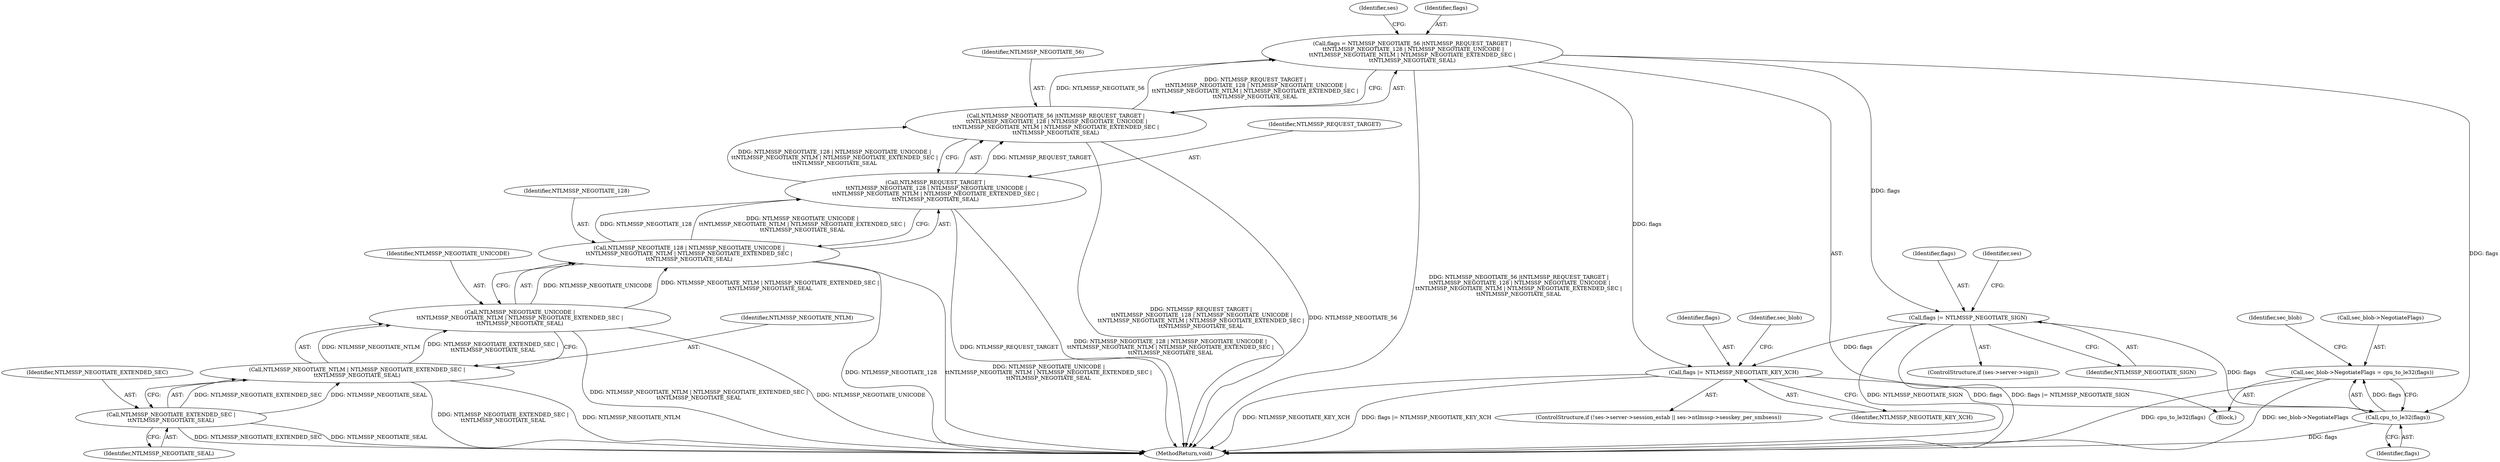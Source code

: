 digraph "0_linux_cabfb3680f78981d26c078a26e5c748531257ebb_0@pointer" {
"1000169" [label="(Call,sec_blob->NegotiateFlags = cpu_to_le32(flags))"];
"1000173" [label="(Call,cpu_to_le32(flags))"];
"1000129" [label="(Call,flags = NTLMSSP_NEGOTIATE_56 |\tNTLMSSP_REQUEST_TARGET |\n \t\tNTLMSSP_NEGOTIATE_128 | NTLMSSP_NEGOTIATE_UNICODE |\n\t\tNTLMSSP_NEGOTIATE_NTLM | NTLMSSP_NEGOTIATE_EXTENDED_SEC |\n\t\tNTLMSSP_NEGOTIATE_SEAL)"];
"1000131" [label="(Call,NTLMSSP_NEGOTIATE_56 |\tNTLMSSP_REQUEST_TARGET |\n \t\tNTLMSSP_NEGOTIATE_128 | NTLMSSP_NEGOTIATE_UNICODE |\n\t\tNTLMSSP_NEGOTIATE_NTLM | NTLMSSP_NEGOTIATE_EXTENDED_SEC |\n\t\tNTLMSSP_NEGOTIATE_SEAL)"];
"1000133" [label="(Call,NTLMSSP_REQUEST_TARGET |\n \t\tNTLMSSP_NEGOTIATE_128 | NTLMSSP_NEGOTIATE_UNICODE |\n\t\tNTLMSSP_NEGOTIATE_NTLM | NTLMSSP_NEGOTIATE_EXTENDED_SEC |\n\t\tNTLMSSP_NEGOTIATE_SEAL)"];
"1000135" [label="(Call,NTLMSSP_NEGOTIATE_128 | NTLMSSP_NEGOTIATE_UNICODE |\n\t\tNTLMSSP_NEGOTIATE_NTLM | NTLMSSP_NEGOTIATE_EXTENDED_SEC |\n\t\tNTLMSSP_NEGOTIATE_SEAL)"];
"1000137" [label="(Call,NTLMSSP_NEGOTIATE_UNICODE |\n\t\tNTLMSSP_NEGOTIATE_NTLM | NTLMSSP_NEGOTIATE_EXTENDED_SEC |\n\t\tNTLMSSP_NEGOTIATE_SEAL)"];
"1000139" [label="(Call,NTLMSSP_NEGOTIATE_NTLM | NTLMSSP_NEGOTIATE_EXTENDED_SEC |\n\t\tNTLMSSP_NEGOTIATE_SEAL)"];
"1000141" [label="(Call,NTLMSSP_NEGOTIATE_EXTENDED_SEC |\n\t\tNTLMSSP_NEGOTIATE_SEAL)"];
"1000150" [label="(Call,flags |= NTLMSSP_NEGOTIATE_SIGN)"];
"1000166" [label="(Call,flags |= NTLMSSP_NEGOTIATE_KEY_XCH)"];
"1000138" [label="(Identifier,NTLMSSP_NEGOTIATE_UNICODE)"];
"1000170" [label="(Call,sec_blob->NegotiateFlags)"];
"1000217" [label="(MethodReturn,void)"];
"1000153" [label="(ControlStructure,if (!ses->server->session_estab || ses->ntlmssp->sesskey_per_smbsess))"];
"1000141" [label="(Call,NTLMSSP_NEGOTIATE_EXTENDED_SEC |\n\t\tNTLMSSP_NEGOTIATE_SEAL)"];
"1000137" [label="(Call,NTLMSSP_NEGOTIATE_UNICODE |\n\t\tNTLMSSP_NEGOTIATE_NTLM | NTLMSSP_NEGOTIATE_EXTENDED_SEC |\n\t\tNTLMSSP_NEGOTIATE_SEAL)"];
"1000173" [label="(Call,cpu_to_le32(flags))"];
"1000150" [label="(Call,flags |= NTLMSSP_NEGOTIATE_SIGN)"];
"1000136" [label="(Identifier,NTLMSSP_NEGOTIATE_128)"];
"1000144" [label="(ControlStructure,if (ses->server->sign))"];
"1000158" [label="(Identifier,ses)"];
"1000152" [label="(Identifier,NTLMSSP_NEGOTIATE_SIGN)"];
"1000151" [label="(Identifier,flags)"];
"1000129" [label="(Call,flags = NTLMSSP_NEGOTIATE_56 |\tNTLMSSP_REQUEST_TARGET |\n \t\tNTLMSSP_NEGOTIATE_128 | NTLMSSP_NEGOTIATE_UNICODE |\n\t\tNTLMSSP_NEGOTIATE_NTLM | NTLMSSP_NEGOTIATE_EXTENDED_SEC |\n\t\tNTLMSSP_NEGOTIATE_SEAL)"];
"1000167" [label="(Identifier,flags)"];
"1000174" [label="(Identifier,flags)"];
"1000147" [label="(Identifier,ses)"];
"1000178" [label="(Identifier,sec_blob)"];
"1000142" [label="(Identifier,NTLMSSP_NEGOTIATE_EXTENDED_SEC)"];
"1000130" [label="(Identifier,flags)"];
"1000169" [label="(Call,sec_blob->NegotiateFlags = cpu_to_le32(flags))"];
"1000140" [label="(Identifier,NTLMSSP_NEGOTIATE_NTLM)"];
"1000134" [label="(Identifier,NTLMSSP_REQUEST_TARGET)"];
"1000132" [label="(Identifier,NTLMSSP_NEGOTIATE_56)"];
"1000143" [label="(Identifier,NTLMSSP_NEGOTIATE_SEAL)"];
"1000135" [label="(Call,NTLMSSP_NEGOTIATE_128 | NTLMSSP_NEGOTIATE_UNICODE |\n\t\tNTLMSSP_NEGOTIATE_NTLM | NTLMSSP_NEGOTIATE_EXTENDED_SEC |\n\t\tNTLMSSP_NEGOTIATE_SEAL)"];
"1000133" [label="(Call,NTLMSSP_REQUEST_TARGET |\n \t\tNTLMSSP_NEGOTIATE_128 | NTLMSSP_NEGOTIATE_UNICODE |\n\t\tNTLMSSP_NEGOTIATE_NTLM | NTLMSSP_NEGOTIATE_EXTENDED_SEC |\n\t\tNTLMSSP_NEGOTIATE_SEAL)"];
"1000139" [label="(Call,NTLMSSP_NEGOTIATE_NTLM | NTLMSSP_NEGOTIATE_EXTENDED_SEC |\n\t\tNTLMSSP_NEGOTIATE_SEAL)"];
"1000171" [label="(Identifier,sec_blob)"];
"1000168" [label="(Identifier,NTLMSSP_NEGOTIATE_KEY_XCH)"];
"1000166" [label="(Call,flags |= NTLMSSP_NEGOTIATE_KEY_XCH)"];
"1000105" [label="(Block,)"];
"1000131" [label="(Call,NTLMSSP_NEGOTIATE_56 |\tNTLMSSP_REQUEST_TARGET |\n \t\tNTLMSSP_NEGOTIATE_128 | NTLMSSP_NEGOTIATE_UNICODE |\n\t\tNTLMSSP_NEGOTIATE_NTLM | NTLMSSP_NEGOTIATE_EXTENDED_SEC |\n\t\tNTLMSSP_NEGOTIATE_SEAL)"];
"1000169" -> "1000105"  [label="AST: "];
"1000169" -> "1000173"  [label="CFG: "];
"1000170" -> "1000169"  [label="AST: "];
"1000173" -> "1000169"  [label="AST: "];
"1000178" -> "1000169"  [label="CFG: "];
"1000169" -> "1000217"  [label="DDG: cpu_to_le32(flags)"];
"1000169" -> "1000217"  [label="DDG: sec_blob->NegotiateFlags"];
"1000173" -> "1000169"  [label="DDG: flags"];
"1000173" -> "1000174"  [label="CFG: "];
"1000174" -> "1000173"  [label="AST: "];
"1000173" -> "1000217"  [label="DDG: flags"];
"1000129" -> "1000173"  [label="DDG: flags"];
"1000150" -> "1000173"  [label="DDG: flags"];
"1000166" -> "1000173"  [label="DDG: flags"];
"1000129" -> "1000105"  [label="AST: "];
"1000129" -> "1000131"  [label="CFG: "];
"1000130" -> "1000129"  [label="AST: "];
"1000131" -> "1000129"  [label="AST: "];
"1000147" -> "1000129"  [label="CFG: "];
"1000129" -> "1000217"  [label="DDG: NTLMSSP_NEGOTIATE_56 |\tNTLMSSP_REQUEST_TARGET |\n \t\tNTLMSSP_NEGOTIATE_128 | NTLMSSP_NEGOTIATE_UNICODE |\n\t\tNTLMSSP_NEGOTIATE_NTLM | NTLMSSP_NEGOTIATE_EXTENDED_SEC |\n\t\tNTLMSSP_NEGOTIATE_SEAL"];
"1000131" -> "1000129"  [label="DDG: NTLMSSP_NEGOTIATE_56"];
"1000131" -> "1000129"  [label="DDG: NTLMSSP_REQUEST_TARGET |\n \t\tNTLMSSP_NEGOTIATE_128 | NTLMSSP_NEGOTIATE_UNICODE |\n\t\tNTLMSSP_NEGOTIATE_NTLM | NTLMSSP_NEGOTIATE_EXTENDED_SEC |\n\t\tNTLMSSP_NEGOTIATE_SEAL"];
"1000129" -> "1000150"  [label="DDG: flags"];
"1000129" -> "1000166"  [label="DDG: flags"];
"1000131" -> "1000133"  [label="CFG: "];
"1000132" -> "1000131"  [label="AST: "];
"1000133" -> "1000131"  [label="AST: "];
"1000131" -> "1000217"  [label="DDG: NTLMSSP_REQUEST_TARGET |\n \t\tNTLMSSP_NEGOTIATE_128 | NTLMSSP_NEGOTIATE_UNICODE |\n\t\tNTLMSSP_NEGOTIATE_NTLM | NTLMSSP_NEGOTIATE_EXTENDED_SEC |\n\t\tNTLMSSP_NEGOTIATE_SEAL"];
"1000131" -> "1000217"  [label="DDG: NTLMSSP_NEGOTIATE_56"];
"1000133" -> "1000131"  [label="DDG: NTLMSSP_REQUEST_TARGET"];
"1000133" -> "1000131"  [label="DDG: NTLMSSP_NEGOTIATE_128 | NTLMSSP_NEGOTIATE_UNICODE |\n\t\tNTLMSSP_NEGOTIATE_NTLM | NTLMSSP_NEGOTIATE_EXTENDED_SEC |\n\t\tNTLMSSP_NEGOTIATE_SEAL"];
"1000133" -> "1000135"  [label="CFG: "];
"1000134" -> "1000133"  [label="AST: "];
"1000135" -> "1000133"  [label="AST: "];
"1000133" -> "1000217"  [label="DDG: NTLMSSP_REQUEST_TARGET"];
"1000133" -> "1000217"  [label="DDG: NTLMSSP_NEGOTIATE_128 | NTLMSSP_NEGOTIATE_UNICODE |\n\t\tNTLMSSP_NEGOTIATE_NTLM | NTLMSSP_NEGOTIATE_EXTENDED_SEC |\n\t\tNTLMSSP_NEGOTIATE_SEAL"];
"1000135" -> "1000133"  [label="DDG: NTLMSSP_NEGOTIATE_128"];
"1000135" -> "1000133"  [label="DDG: NTLMSSP_NEGOTIATE_UNICODE |\n\t\tNTLMSSP_NEGOTIATE_NTLM | NTLMSSP_NEGOTIATE_EXTENDED_SEC |\n\t\tNTLMSSP_NEGOTIATE_SEAL"];
"1000135" -> "1000137"  [label="CFG: "];
"1000136" -> "1000135"  [label="AST: "];
"1000137" -> "1000135"  [label="AST: "];
"1000135" -> "1000217"  [label="DDG: NTLMSSP_NEGOTIATE_128"];
"1000135" -> "1000217"  [label="DDG: NTLMSSP_NEGOTIATE_UNICODE |\n\t\tNTLMSSP_NEGOTIATE_NTLM | NTLMSSP_NEGOTIATE_EXTENDED_SEC |\n\t\tNTLMSSP_NEGOTIATE_SEAL"];
"1000137" -> "1000135"  [label="DDG: NTLMSSP_NEGOTIATE_UNICODE"];
"1000137" -> "1000135"  [label="DDG: NTLMSSP_NEGOTIATE_NTLM | NTLMSSP_NEGOTIATE_EXTENDED_SEC |\n\t\tNTLMSSP_NEGOTIATE_SEAL"];
"1000137" -> "1000139"  [label="CFG: "];
"1000138" -> "1000137"  [label="AST: "];
"1000139" -> "1000137"  [label="AST: "];
"1000137" -> "1000217"  [label="DDG: NTLMSSP_NEGOTIATE_NTLM | NTLMSSP_NEGOTIATE_EXTENDED_SEC |\n\t\tNTLMSSP_NEGOTIATE_SEAL"];
"1000137" -> "1000217"  [label="DDG: NTLMSSP_NEGOTIATE_UNICODE"];
"1000139" -> "1000137"  [label="DDG: NTLMSSP_NEGOTIATE_NTLM"];
"1000139" -> "1000137"  [label="DDG: NTLMSSP_NEGOTIATE_EXTENDED_SEC |\n\t\tNTLMSSP_NEGOTIATE_SEAL"];
"1000139" -> "1000141"  [label="CFG: "];
"1000140" -> "1000139"  [label="AST: "];
"1000141" -> "1000139"  [label="AST: "];
"1000139" -> "1000217"  [label="DDG: NTLMSSP_NEGOTIATE_EXTENDED_SEC |\n\t\tNTLMSSP_NEGOTIATE_SEAL"];
"1000139" -> "1000217"  [label="DDG: NTLMSSP_NEGOTIATE_NTLM"];
"1000141" -> "1000139"  [label="DDG: NTLMSSP_NEGOTIATE_EXTENDED_SEC"];
"1000141" -> "1000139"  [label="DDG: NTLMSSP_NEGOTIATE_SEAL"];
"1000141" -> "1000143"  [label="CFG: "];
"1000142" -> "1000141"  [label="AST: "];
"1000143" -> "1000141"  [label="AST: "];
"1000141" -> "1000217"  [label="DDG: NTLMSSP_NEGOTIATE_EXTENDED_SEC"];
"1000141" -> "1000217"  [label="DDG: NTLMSSP_NEGOTIATE_SEAL"];
"1000150" -> "1000144"  [label="AST: "];
"1000150" -> "1000152"  [label="CFG: "];
"1000151" -> "1000150"  [label="AST: "];
"1000152" -> "1000150"  [label="AST: "];
"1000158" -> "1000150"  [label="CFG: "];
"1000150" -> "1000217"  [label="DDG: NTLMSSP_NEGOTIATE_SIGN"];
"1000150" -> "1000217"  [label="DDG: flags |= NTLMSSP_NEGOTIATE_SIGN"];
"1000150" -> "1000166"  [label="DDG: flags"];
"1000166" -> "1000153"  [label="AST: "];
"1000166" -> "1000168"  [label="CFG: "];
"1000167" -> "1000166"  [label="AST: "];
"1000168" -> "1000166"  [label="AST: "];
"1000171" -> "1000166"  [label="CFG: "];
"1000166" -> "1000217"  [label="DDG: NTLMSSP_NEGOTIATE_KEY_XCH"];
"1000166" -> "1000217"  [label="DDG: flags |= NTLMSSP_NEGOTIATE_KEY_XCH"];
}
